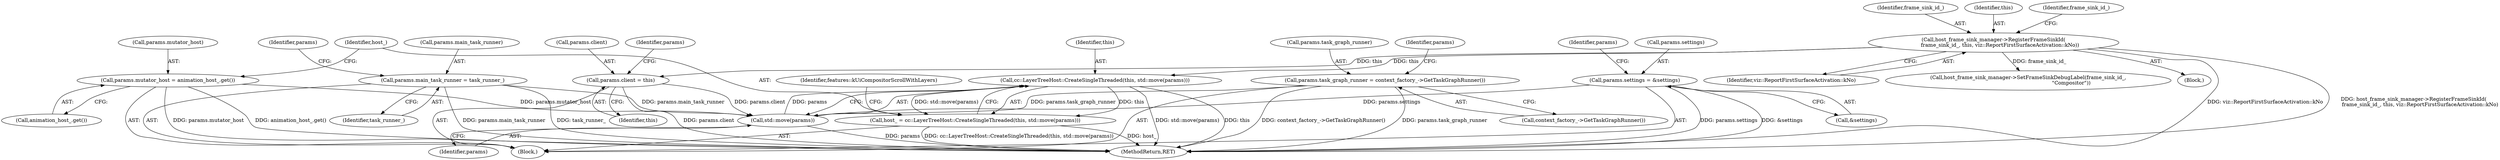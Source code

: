 digraph "0_Chrome_dcd538eb3daf6c52d3ebef0a7afea758f6c657c8@API" {
"1000395" [label="(Call,cc::LayerTreeHost::CreateSingleThreaded(this, std::move(params)))"];
"1000110" [label="(Call,host_frame_sink_manager->RegisterFrameSinkId(\n        frame_sink_id_, this, viz::ReportFirstSurfaceActivation::kNo))"];
"1000397" [label="(Call,std::move(params))"];
"1000388" [label="(Call,params.mutator_host = animation_host_.get())"];
"1000383" [label="(Call,params.main_task_runner = task_runner_)"];
"1000367" [label="(Call,params.client = this)"];
"1000372" [label="(Call,params.task_graph_runner = context_factory_->GetTaskGraphRunner())"];
"1000377" [label="(Call,params.settings = &settings)"];
"1000393" [label="(Call,host_ = cc::LayerTreeHost::CreateSingleThreaded(this, std::move(params)))"];
"1000388" [label="(Call,params.mutator_host = animation_host_.get())"];
"1000387" [label="(Identifier,task_runner_)"];
"1000385" [label="(Identifier,params)"];
"1000374" [label="(Identifier,params)"];
"1000367" [label="(Call,params.client = this)"];
"1000398" [label="(Identifier,params)"];
"1000371" [label="(Identifier,this)"];
"1000372" [label="(Call,params.task_graph_runner = context_factory_->GetTaskGraphRunner())"];
"1000373" [label="(Call,params.task_graph_runner)"];
"1000381" [label="(Call,&settings)"];
"1000111" [label="(Identifier,frame_sink_id_)"];
"1000110" [label="(Call,host_frame_sink_manager->RegisterFrameSinkId(\n        frame_sink_id_, this, viz::ReportFirstSurfaceActivation::kNo))"];
"1000113" [label="(Identifier,viz::ReportFirstSurfaceActivation::kNo)"];
"1000390" [label="(Identifier,params)"];
"1000393" [label="(Call,host_ = cc::LayerTreeHost::CreateSingleThreaded(this, std::move(params)))"];
"1000376" [label="(Call,context_factory_->GetTaskGraphRunner())"];
"1000396" [label="(Identifier,this)"];
"1000402" [label="(Identifier,features::kUiCompositorScrollWithLayers)"];
"1000112" [label="(Identifier,this)"];
"1000377" [label="(Call,params.settings = &settings)"];
"1000397" [label="(Call,std::move(params))"];
"1000102" [label="(Block,)"];
"1000115" [label="(Identifier,frame_sink_id_)"];
"1000383" [label="(Call,params.main_task_runner = task_runner_)"];
"1000368" [label="(Call,params.client)"];
"1000114" [label="(Call,host_frame_sink_manager->SetFrameSinkDebugLabel(frame_sink_id_,\n                                                     \"Compositor\"))"];
"1000105" [label="(Block,)"];
"1000431" [label="(MethodReturn,RET)"];
"1000395" [label="(Call,cc::LayerTreeHost::CreateSingleThreaded(this, std::move(params)))"];
"1000394" [label="(Identifier,host_)"];
"1000379" [label="(Identifier,params)"];
"1000389" [label="(Call,params.mutator_host)"];
"1000384" [label="(Call,params.main_task_runner)"];
"1000378" [label="(Call,params.settings)"];
"1000392" [label="(Call,animation_host_.get())"];
"1000395" -> "1000393"  [label="AST: "];
"1000395" -> "1000397"  [label="CFG: "];
"1000396" -> "1000395"  [label="AST: "];
"1000397" -> "1000395"  [label="AST: "];
"1000393" -> "1000395"  [label="CFG: "];
"1000395" -> "1000431"  [label="DDG: this"];
"1000395" -> "1000431"  [label="DDG: std::move(params)"];
"1000395" -> "1000393"  [label="DDG: this"];
"1000395" -> "1000393"  [label="DDG: std::move(params)"];
"1000110" -> "1000395"  [label="DDG: this"];
"1000397" -> "1000395"  [label="DDG: params"];
"1000110" -> "1000105"  [label="AST: "];
"1000110" -> "1000113"  [label="CFG: "];
"1000111" -> "1000110"  [label="AST: "];
"1000112" -> "1000110"  [label="AST: "];
"1000113" -> "1000110"  [label="AST: "];
"1000115" -> "1000110"  [label="CFG: "];
"1000110" -> "1000431"  [label="DDG: viz::ReportFirstSurfaceActivation::kNo"];
"1000110" -> "1000431"  [label="DDG: host_frame_sink_manager->RegisterFrameSinkId(\n        frame_sink_id_, this, viz::ReportFirstSurfaceActivation::kNo)"];
"1000110" -> "1000114"  [label="DDG: frame_sink_id_"];
"1000110" -> "1000367"  [label="DDG: this"];
"1000397" -> "1000398"  [label="CFG: "];
"1000398" -> "1000397"  [label="AST: "];
"1000397" -> "1000431"  [label="DDG: params"];
"1000388" -> "1000397"  [label="DDG: params.mutator_host"];
"1000383" -> "1000397"  [label="DDG: params.main_task_runner"];
"1000367" -> "1000397"  [label="DDG: params.client"];
"1000372" -> "1000397"  [label="DDG: params.task_graph_runner"];
"1000377" -> "1000397"  [label="DDG: params.settings"];
"1000388" -> "1000102"  [label="AST: "];
"1000388" -> "1000392"  [label="CFG: "];
"1000389" -> "1000388"  [label="AST: "];
"1000392" -> "1000388"  [label="AST: "];
"1000394" -> "1000388"  [label="CFG: "];
"1000388" -> "1000431"  [label="DDG: params.mutator_host"];
"1000388" -> "1000431"  [label="DDG: animation_host_.get()"];
"1000383" -> "1000102"  [label="AST: "];
"1000383" -> "1000387"  [label="CFG: "];
"1000384" -> "1000383"  [label="AST: "];
"1000387" -> "1000383"  [label="AST: "];
"1000390" -> "1000383"  [label="CFG: "];
"1000383" -> "1000431"  [label="DDG: params.main_task_runner"];
"1000383" -> "1000431"  [label="DDG: task_runner_"];
"1000367" -> "1000102"  [label="AST: "];
"1000367" -> "1000371"  [label="CFG: "];
"1000368" -> "1000367"  [label="AST: "];
"1000371" -> "1000367"  [label="AST: "];
"1000374" -> "1000367"  [label="CFG: "];
"1000367" -> "1000431"  [label="DDG: params.client"];
"1000372" -> "1000102"  [label="AST: "];
"1000372" -> "1000376"  [label="CFG: "];
"1000373" -> "1000372"  [label="AST: "];
"1000376" -> "1000372"  [label="AST: "];
"1000379" -> "1000372"  [label="CFG: "];
"1000372" -> "1000431"  [label="DDG: context_factory_->GetTaskGraphRunner()"];
"1000372" -> "1000431"  [label="DDG: params.task_graph_runner"];
"1000377" -> "1000102"  [label="AST: "];
"1000377" -> "1000381"  [label="CFG: "];
"1000378" -> "1000377"  [label="AST: "];
"1000381" -> "1000377"  [label="AST: "];
"1000385" -> "1000377"  [label="CFG: "];
"1000377" -> "1000431"  [label="DDG: params.settings"];
"1000377" -> "1000431"  [label="DDG: &settings"];
"1000393" -> "1000102"  [label="AST: "];
"1000394" -> "1000393"  [label="AST: "];
"1000402" -> "1000393"  [label="CFG: "];
"1000393" -> "1000431"  [label="DDG: host_"];
"1000393" -> "1000431"  [label="DDG: cc::LayerTreeHost::CreateSingleThreaded(this, std::move(params))"];
}
